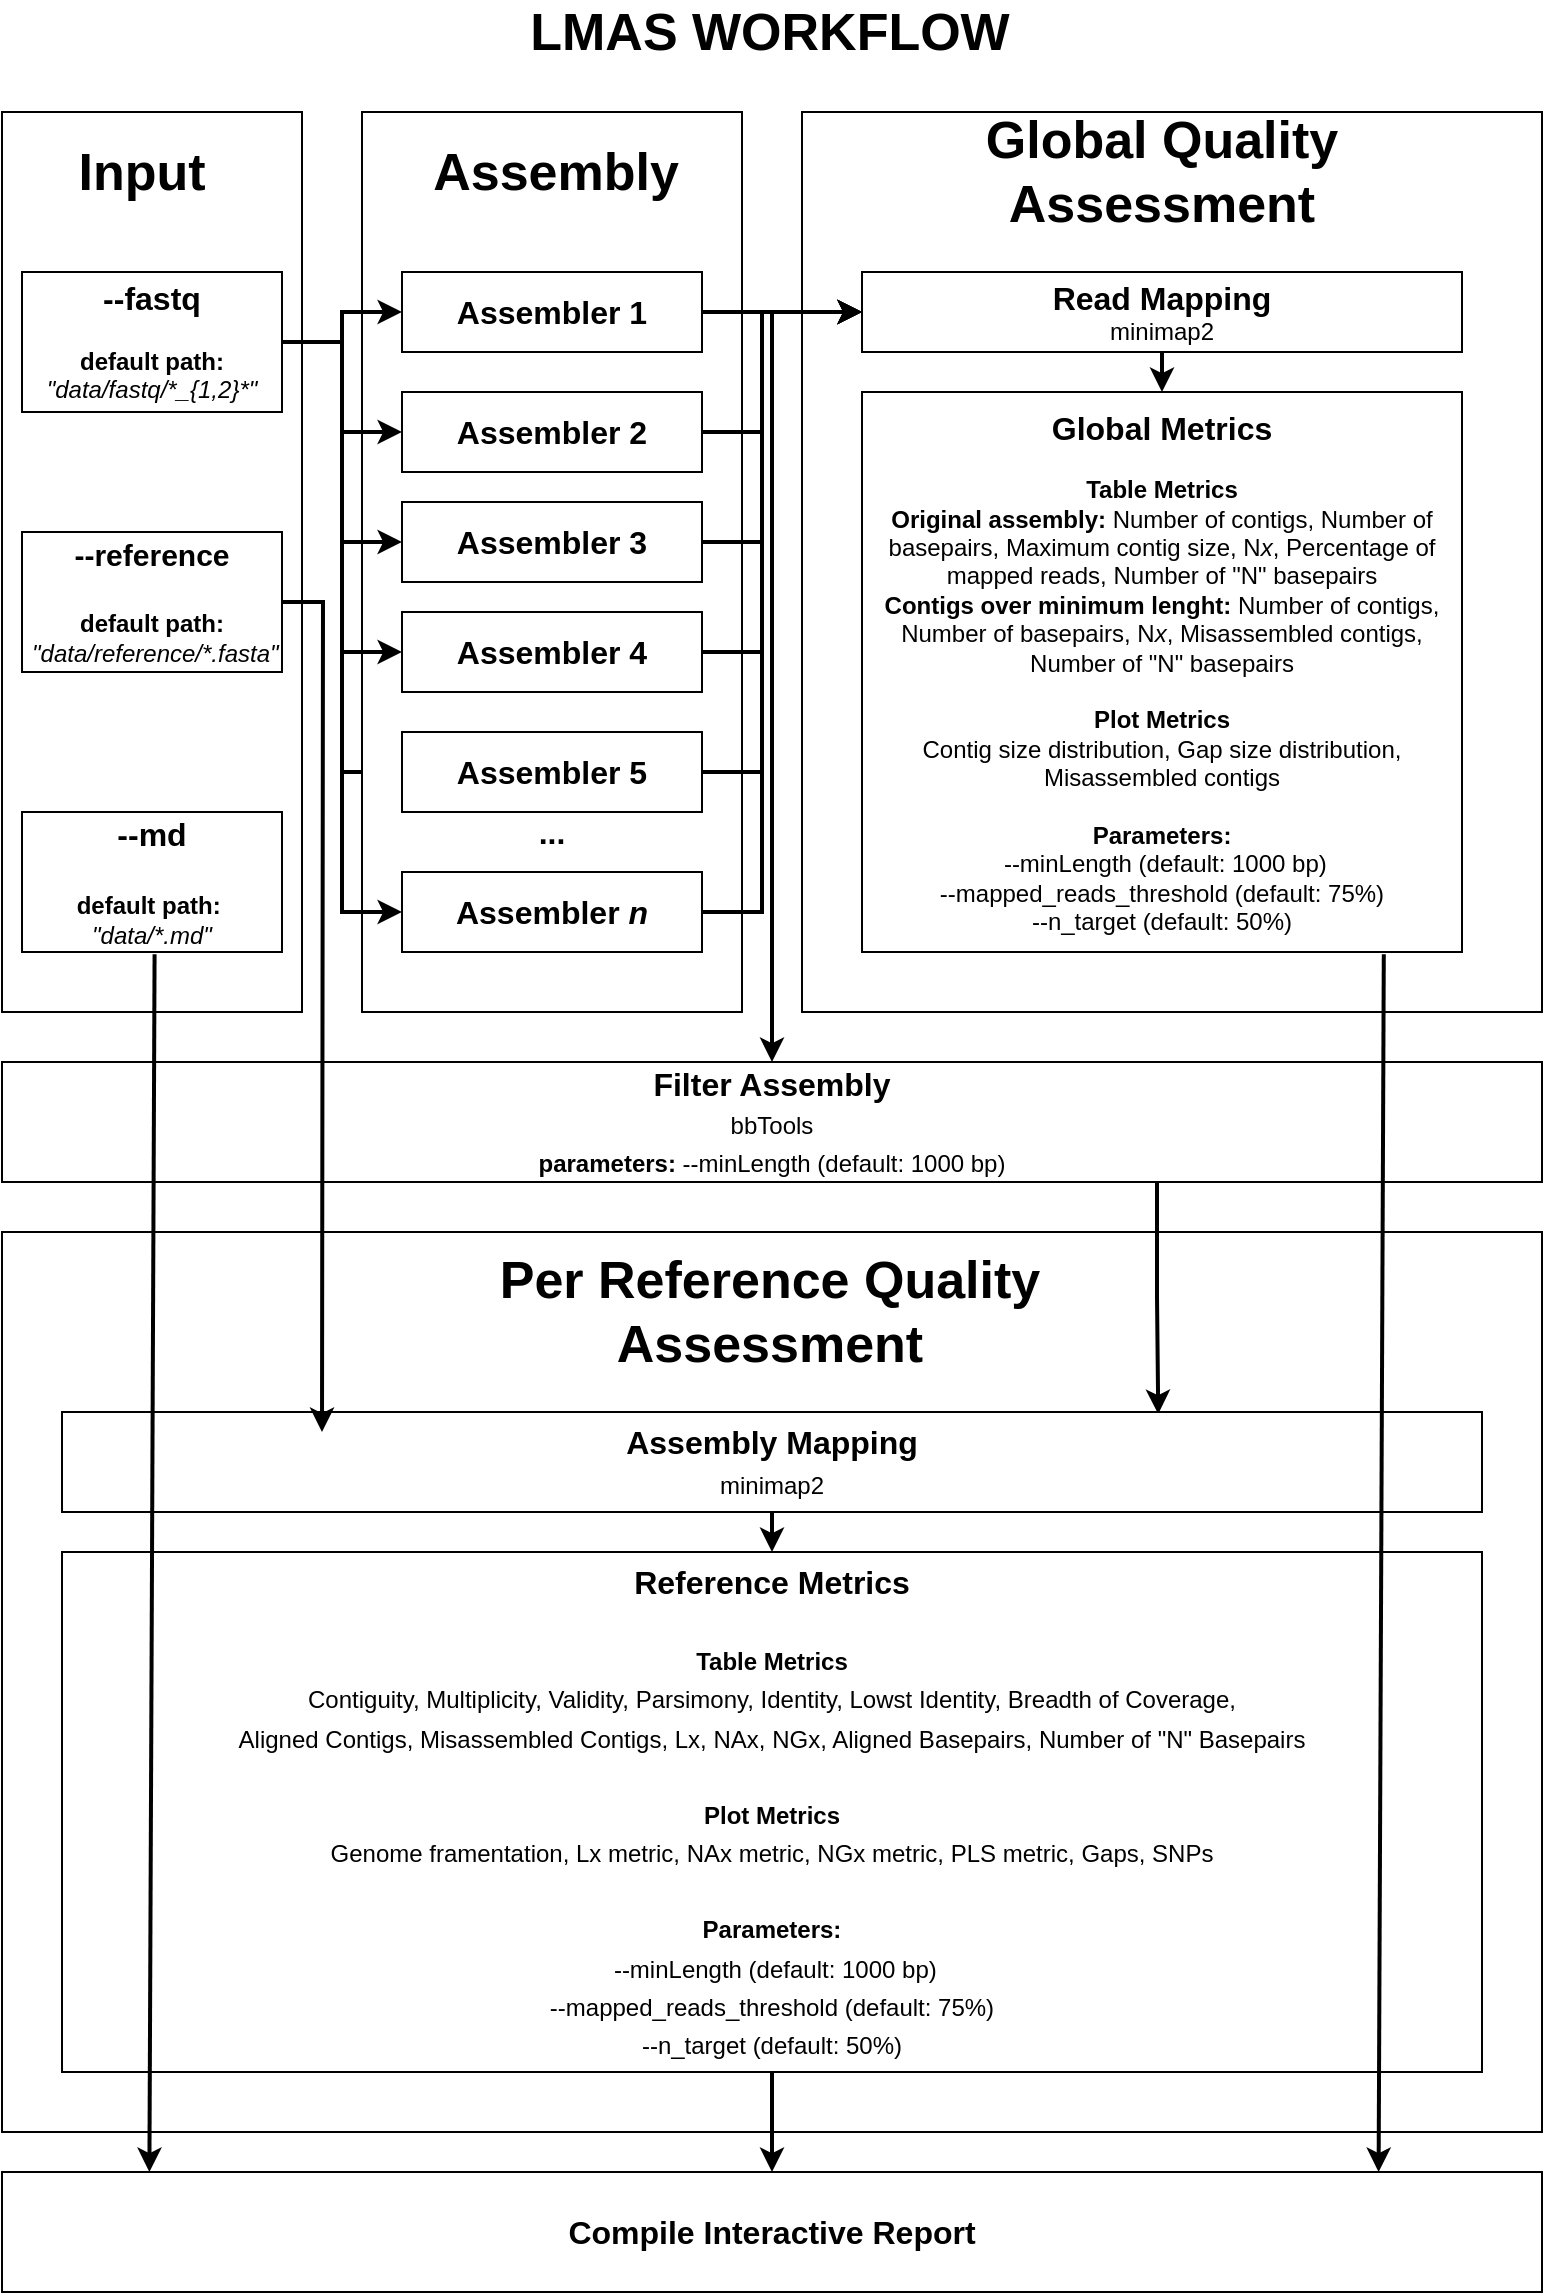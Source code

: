 <mxfile version="14.4.2" type="github">
  <diagram id="fEEfaum9PXZNRL0o0fKY" name="Page-1">
    <mxGraphModel dx="1422" dy="765" grid="1" gridSize="10" guides="1" tooltips="1" connect="1" arrows="1" fold="1" page="1" pageScale="1" pageWidth="827" pageHeight="1169" math="0" shadow="0">
      <root>
        <mxCell id="0" />
        <mxCell id="1" parent="0" />
        <mxCell id="ky9Ek_mbaUJdLb6QoavA-50" value="" style="rounded=0;whiteSpace=wrap;html=1;fontSize=16;" vertex="1" parent="1">
          <mxGeometry x="30" y="640" width="770" height="450" as="geometry" />
        </mxCell>
        <mxCell id="ky9Ek_mbaUJdLb6QoavA-1" value="LMAS WORKFLOW" style="text;html=1;strokeColor=none;fillColor=none;align=center;verticalAlign=middle;whiteSpace=wrap;rounded=0;fontSize=26;fontStyle=1" vertex="1" parent="1">
          <mxGeometry x="274" y="30" width="280" height="20" as="geometry" />
        </mxCell>
        <mxCell id="ky9Ek_mbaUJdLb6QoavA-2" value="" style="rounded=0;whiteSpace=wrap;html=1;" vertex="1" parent="1">
          <mxGeometry x="30" y="80" width="150" height="450" as="geometry" />
        </mxCell>
        <mxCell id="ky9Ek_mbaUJdLb6QoavA-4" value="&lt;b&gt;&lt;font style=&quot;font-size: 26px&quot;&gt;Input&lt;/font&gt;&lt;/b&gt;" style="text;html=1;strokeColor=none;fillColor=none;align=center;verticalAlign=middle;whiteSpace=wrap;rounded=0;" vertex="1" parent="1">
          <mxGeometry x="80" y="100" width="40" height="20" as="geometry" />
        </mxCell>
        <mxCell id="ky9Ek_mbaUJdLb6QoavA-56" style="edgeStyle=orthogonalEdgeStyle;rounded=0;orthogonalLoop=1;jettySize=auto;html=1;exitX=1;exitY=0.5;exitDx=0;exitDy=0;entryX=0;entryY=0.5;entryDx=0;entryDy=0;strokeWidth=2;fontSize=16;" edge="1" parent="1" source="ky9Ek_mbaUJdLb6QoavA-5" target="ky9Ek_mbaUJdLb6QoavA-48">
          <mxGeometry relative="1" as="geometry" />
        </mxCell>
        <mxCell id="ky9Ek_mbaUJdLb6QoavA-5" value="&lt;b style=&quot;font-size: 16px&quot;&gt;--fastq&lt;br&gt;&lt;/b&gt;&lt;br&gt;&lt;b&gt;default path: &lt;/b&gt;&lt;i&gt;&quot;data/fastq/*_{1,2}*&quot;&lt;/i&gt;" style="rounded=0;whiteSpace=wrap;html=1;verticalAlign=middle;" vertex="1" parent="1">
          <mxGeometry x="40" y="160" width="130" height="70" as="geometry" />
        </mxCell>
        <mxCell id="ky9Ek_mbaUJdLb6QoavA-6" value="&lt;b style=&quot;font-size: 15px&quot;&gt;--reference&lt;br&gt;&lt;br&gt;&lt;/b&gt;&lt;b&gt;default path:&lt;/b&gt;&lt;br&gt;&lt;b&gt;&amp;nbsp;&lt;/b&gt;&lt;i&gt;&quot;data/reference/*.fasta&quot;&lt;/i&gt;&lt;b&gt;&lt;br&gt;&lt;/b&gt;" style="rounded=0;whiteSpace=wrap;html=1;" vertex="1" parent="1">
          <mxGeometry x="40" y="290" width="130" height="70" as="geometry" />
        </mxCell>
        <mxCell id="ky9Ek_mbaUJdLb6QoavA-7" value="&lt;b style=&quot;font-size: 16px&quot;&gt;--md&lt;br&gt;&lt;br&gt;&lt;/b&gt;&lt;b&gt;default path:&amp;nbsp;&lt;br&gt;&lt;/b&gt;&lt;i&gt;&quot;data/*.md&quot;&lt;/i&gt;&lt;b&gt;&lt;br&gt;&lt;/b&gt;" style="rounded=0;whiteSpace=wrap;html=1;" vertex="1" parent="1">
          <mxGeometry x="40" y="430" width="130" height="70" as="geometry" />
        </mxCell>
        <mxCell id="ky9Ek_mbaUJdLb6QoavA-8" value="" style="rounded=0;whiteSpace=wrap;html=1;" vertex="1" parent="1">
          <mxGeometry x="210" y="80" width="190" height="450" as="geometry" />
        </mxCell>
        <mxCell id="ky9Ek_mbaUJdLb6QoavA-9" value="&lt;b&gt;&lt;font style=&quot;font-size: 26px&quot;&gt;Assembly&lt;/font&gt;&lt;/b&gt;" style="text;html=1;strokeColor=none;fillColor=none;align=center;verticalAlign=middle;whiteSpace=wrap;rounded=0;" vertex="1" parent="1">
          <mxGeometry x="232" y="100" width="150" height="20" as="geometry" />
        </mxCell>
        <mxCell id="ky9Ek_mbaUJdLb6QoavA-38" style="edgeStyle=orthogonalEdgeStyle;rounded=0;orthogonalLoop=1;jettySize=auto;html=1;exitX=1;exitY=0.5;exitDx=0;exitDy=0;fontSize=16;strokeWidth=2;" edge="1" parent="1" source="ky9Ek_mbaUJdLb6QoavA-10" target="ky9Ek_mbaUJdLb6QoavA-37">
          <mxGeometry relative="1" as="geometry" />
        </mxCell>
        <mxCell id="ky9Ek_mbaUJdLb6QoavA-10" value="&lt;font style=&quot;font-size: 16px&quot;&gt;&lt;b&gt;Assembler 1&lt;/b&gt;&lt;/font&gt;" style="rounded=0;whiteSpace=wrap;html=1;" vertex="1" parent="1">
          <mxGeometry x="230" y="160" width="150" height="40" as="geometry" />
        </mxCell>
        <mxCell id="ky9Ek_mbaUJdLb6QoavA-12" value="&lt;font style=&quot;font-size: 16px&quot;&gt;&lt;b&gt;Assembler 2&lt;/b&gt;&lt;/font&gt;" style="rounded=0;whiteSpace=wrap;html=1;" vertex="1" parent="1">
          <mxGeometry x="230" y="220" width="150" height="40" as="geometry" />
        </mxCell>
        <mxCell id="ky9Ek_mbaUJdLb6QoavA-59" style="edgeStyle=orthogonalEdgeStyle;rounded=0;orthogonalLoop=1;jettySize=auto;html=1;exitX=1;exitY=0.5;exitDx=0;exitDy=0;entryX=0;entryY=0.5;entryDx=0;entryDy=0;strokeWidth=2;fontSize=16;" edge="1" parent="1" source="ky9Ek_mbaUJdLb6QoavA-13" target="ky9Ek_mbaUJdLb6QoavA-22">
          <mxGeometry relative="1" as="geometry">
            <Array as="points">
              <mxPoint x="410" y="295" />
              <mxPoint x="410" y="180" />
            </Array>
          </mxGeometry>
        </mxCell>
        <mxCell id="ky9Ek_mbaUJdLb6QoavA-13" value="&lt;font style=&quot;font-size: 16px&quot;&gt;&lt;b&gt;Assembler 3&lt;/b&gt;&lt;/font&gt;" style="rounded=0;whiteSpace=wrap;html=1;" vertex="1" parent="1">
          <mxGeometry x="230" y="275" width="150" height="40" as="geometry" />
        </mxCell>
        <mxCell id="ky9Ek_mbaUJdLb6QoavA-67" style="edgeStyle=orthogonalEdgeStyle;rounded=0;orthogonalLoop=1;jettySize=auto;html=1;exitX=1;exitY=0.5;exitDx=0;exitDy=0;entryX=0;entryY=0.5;entryDx=0;entryDy=0;strokeWidth=2;fontSize=16;" edge="1" parent="1" source="ky9Ek_mbaUJdLb6QoavA-15" target="ky9Ek_mbaUJdLb6QoavA-22">
          <mxGeometry relative="1" as="geometry">
            <Array as="points">
              <mxPoint x="410" y="480" />
              <mxPoint x="410" y="180" />
            </Array>
          </mxGeometry>
        </mxCell>
        <mxCell id="ky9Ek_mbaUJdLb6QoavA-15" value="&lt;font style=&quot;font-size: 16px&quot;&gt;&lt;b&gt;Assembler &lt;i&gt;n&lt;/i&gt;&lt;/b&gt;&lt;/font&gt;" style="rounded=0;whiteSpace=wrap;html=1;" vertex="1" parent="1">
          <mxGeometry x="230" y="460" width="150" height="40" as="geometry" />
        </mxCell>
        <mxCell id="ky9Ek_mbaUJdLb6QoavA-17" value="..." style="text;html=1;strokeColor=none;fillColor=none;align=center;verticalAlign=middle;whiteSpace=wrap;rounded=0;fontSize=16;fontStyle=1" vertex="1" parent="1">
          <mxGeometry x="285" y="430" width="40" height="20" as="geometry" />
        </mxCell>
        <mxCell id="ky9Ek_mbaUJdLb6QoavA-20" value="" style="rounded=0;whiteSpace=wrap;html=1;fontSize=16;" vertex="1" parent="1">
          <mxGeometry x="430" y="80" width="370" height="450" as="geometry" />
        </mxCell>
        <mxCell id="ky9Ek_mbaUJdLb6QoavA-21" value="&lt;b&gt;&lt;font style=&quot;font-size: 26px&quot;&gt;Global Quality Assessment&lt;/font&gt;&lt;/b&gt;" style="text;html=1;strokeColor=none;fillColor=none;align=center;verticalAlign=middle;whiteSpace=wrap;rounded=0;" vertex="1" parent="1">
          <mxGeometry x="470" y="100" width="280" height="20" as="geometry" />
        </mxCell>
        <mxCell id="ky9Ek_mbaUJdLb6QoavA-36" style="edgeStyle=orthogonalEdgeStyle;rounded=0;orthogonalLoop=1;jettySize=auto;html=1;exitX=0.5;exitY=1;exitDx=0;exitDy=0;entryX=0.5;entryY=0;entryDx=0;entryDy=0;fontSize=16;strokeWidth=2;" edge="1" parent="1" source="ky9Ek_mbaUJdLb6QoavA-22" target="ky9Ek_mbaUJdLb6QoavA-35">
          <mxGeometry relative="1" as="geometry" />
        </mxCell>
        <mxCell id="ky9Ek_mbaUJdLb6QoavA-22" value="&lt;font style=&quot;font-size: 16px&quot;&gt;&lt;b&gt;Read Mapping&lt;br&gt;&lt;/b&gt;&lt;/font&gt;&lt;font style=&quot;font-size: 12px&quot;&gt;minimap2&lt;br&gt;&lt;/font&gt;" style="rounded=0;whiteSpace=wrap;html=1;" vertex="1" parent="1">
          <mxGeometry x="460" y="160" width="300" height="40" as="geometry" />
        </mxCell>
        <mxCell id="ky9Ek_mbaUJdLb6QoavA-23" style="edgeStyle=orthogonalEdgeStyle;rounded=0;orthogonalLoop=1;jettySize=auto;html=1;exitX=1;exitY=0.5;exitDx=0;exitDy=0;entryX=0;entryY=0.5;entryDx=0;entryDy=0;fontSize=16;strokeWidth=2;" edge="1" parent="1" source="ky9Ek_mbaUJdLb6QoavA-5" target="ky9Ek_mbaUJdLb6QoavA-10">
          <mxGeometry relative="1" as="geometry">
            <Array as="points">
              <mxPoint x="200" y="195" />
              <mxPoint x="200" y="180" />
            </Array>
          </mxGeometry>
        </mxCell>
        <mxCell id="ky9Ek_mbaUJdLb6QoavA-25" style="edgeStyle=orthogonalEdgeStyle;rounded=0;orthogonalLoop=1;jettySize=auto;html=1;exitX=1;exitY=0.5;exitDx=0;exitDy=0;fontSize=16;strokeWidth=2;" edge="1" parent="1" source="ky9Ek_mbaUJdLb6QoavA-5" target="ky9Ek_mbaUJdLb6QoavA-12">
          <mxGeometry relative="1" as="geometry">
            <Array as="points">
              <mxPoint x="200" y="195" />
              <mxPoint x="200" y="240" />
            </Array>
          </mxGeometry>
        </mxCell>
        <mxCell id="ky9Ek_mbaUJdLb6QoavA-26" style="edgeStyle=orthogonalEdgeStyle;rounded=0;orthogonalLoop=1;jettySize=auto;html=1;exitX=1;exitY=0.5;exitDx=0;exitDy=0;entryX=0;entryY=0.5;entryDx=0;entryDy=0;fontSize=16;strokeWidth=2;" edge="1" parent="1" source="ky9Ek_mbaUJdLb6QoavA-5" target="ky9Ek_mbaUJdLb6QoavA-13">
          <mxGeometry relative="1" as="geometry">
            <Array as="points">
              <mxPoint x="200" y="195" />
              <mxPoint x="200" y="295" />
            </Array>
          </mxGeometry>
        </mxCell>
        <mxCell id="ky9Ek_mbaUJdLb6QoavA-35" value="&lt;span style=&quot;font-weight: bold ; font-size: 16px&quot;&gt;Global Metrics&lt;br&gt;&lt;/span&gt;&lt;br&gt;&lt;b&gt;Table Metrics&lt;br&gt;&lt;/b&gt;&lt;font style=&quot;font-size: 12px&quot;&gt;&lt;b&gt;Original assembly:&lt;/b&gt; Number of contigs, Number of basepairs, Maximum contig size, N&lt;i&gt;x&lt;/i&gt;, Percentage of mapped reads, Number of &quot;N&quot; basepairs&lt;/font&gt;&lt;br&gt;&lt;font style=&quot;font-size: 12px&quot;&gt;&lt;span style=&quot;font-weight: bold&quot;&gt;Contigs over minimum lenght:&amp;nbsp;&lt;/span&gt;Number of contigs, Number of basepairs, N&lt;i&gt;x&lt;/i&gt;, Misassembled contigs, Number of &quot;N&quot; basepairs&lt;br&gt;&lt;br&gt;&lt;b&gt;Plot Metrics&lt;br&gt;&lt;/b&gt;Contig size distribution, Gap size distribution, Misassembled contigs&lt;br&gt;&lt;/font&gt;&lt;br&gt;&lt;b&gt;Parameters:&lt;br&gt;&lt;/b&gt;&lt;font style=&quot;font-size: 12px&quot;&gt;&amp;nbsp;--minLength (default: 1000 bp)&lt;br&gt;--mapped_reads_threshold (default: 75%)&lt;br&gt;--n_target (default: 50%)&lt;br&gt;&lt;/font&gt;" style="rounded=0;whiteSpace=wrap;html=1;" vertex="1" parent="1">
          <mxGeometry x="460" y="220" width="300" height="280" as="geometry" />
        </mxCell>
        <mxCell id="ky9Ek_mbaUJdLb6QoavA-51" style="edgeStyle=orthogonalEdgeStyle;rounded=0;orthogonalLoop=1;jettySize=auto;html=1;exitX=0.75;exitY=1;exitDx=0;exitDy=0;entryX=0.772;entryY=0.02;entryDx=0;entryDy=0;entryPerimeter=0;fontSize=16;strokeWidth=2;" edge="1" parent="1" source="ky9Ek_mbaUJdLb6QoavA-37" target="ky9Ek_mbaUJdLb6QoavA-42">
          <mxGeometry relative="1" as="geometry" />
        </mxCell>
        <mxCell id="ky9Ek_mbaUJdLb6QoavA-37" value="&lt;b&gt;Filter Assembly&lt;/b&gt;&lt;br&gt;&lt;font style=&quot;font-size: 12px&quot;&gt;bbTools&lt;br&gt;&lt;/font&gt;&lt;b style=&quot;font-size: 12px&quot;&gt;parameters:&amp;nbsp;&lt;/b&gt;&lt;font style=&quot;font-size: 12px&quot;&gt;--minLength (default: 1000 bp)&lt;/font&gt;&lt;b&gt;&lt;br&gt;&lt;/b&gt;" style="rounded=0;whiteSpace=wrap;html=1;fontSize=16;" vertex="1" parent="1">
          <mxGeometry x="30" y="555" width="770" height="60" as="geometry" />
        </mxCell>
        <mxCell id="ky9Ek_mbaUJdLb6QoavA-69" style="edgeStyle=orthogonalEdgeStyle;rounded=0;orthogonalLoop=1;jettySize=auto;html=1;exitX=0.5;exitY=1;exitDx=0;exitDy=0;strokeWidth=2;fontSize=16;" edge="1" parent="1" source="ky9Ek_mbaUJdLb6QoavA-39" target="ky9Ek_mbaUJdLb6QoavA-68">
          <mxGeometry relative="1" as="geometry" />
        </mxCell>
        <mxCell id="ky9Ek_mbaUJdLb6QoavA-39" value="&lt;span style=&quot;font-weight: bold&quot;&gt;Reference Metrics&lt;br&gt;&lt;/span&gt;&lt;br&gt;&lt;font style=&quot;font-size: 12px&quot;&gt;&lt;b&gt;Table Metrics&lt;br&gt;&lt;/b&gt;&lt;/font&gt;&lt;span style=&quot;font-size: 12px&quot;&gt;Contiguity, Multiplicity, Validity, Parsimony, Identity, Lowst Identity, Breadth of Coverage, &lt;br&gt;Aligned Contigs, Misassembled Contigs, Lx, NAx, NGx, Aligned Basepairs, Number of &quot;N&quot; Basepairs&lt;br&gt;&lt;/span&gt;&lt;br&gt;&lt;span style=&quot;font-size: 12px&quot;&gt;&lt;b&gt;Plot Metrics&lt;/b&gt;&lt;br&gt;Genome framentation, Lx metric, NAx metric, NGx metric, PLS metric, Gaps, SNPs&lt;br&gt;&lt;br&gt;&lt;/span&gt;&lt;b style=&quot;font-size: 12px&quot;&gt;Parameters:&lt;br&gt;&lt;/b&gt;&lt;font style=&quot;font-size: 12px&quot;&gt;&amp;nbsp;--minLength (default: 1000 bp)&lt;br&gt;--mapped_reads_threshold (default: 75%)&lt;br&gt;--n_target (default: 50%)&lt;/font&gt;" style="rounded=0;whiteSpace=wrap;html=1;fontSize=16;" vertex="1" parent="1">
          <mxGeometry x="60" y="800" width="710" height="260" as="geometry" />
        </mxCell>
        <mxCell id="ky9Ek_mbaUJdLb6QoavA-46" style="edgeStyle=orthogonalEdgeStyle;rounded=0;orthogonalLoop=1;jettySize=auto;html=1;exitX=0.5;exitY=1;exitDx=0;exitDy=0;entryX=0.5;entryY=0;entryDx=0;entryDy=0;fontSize=16;strokeWidth=2;" edge="1" parent="1" source="ky9Ek_mbaUJdLb6QoavA-42" target="ky9Ek_mbaUJdLb6QoavA-39">
          <mxGeometry relative="1" as="geometry" />
        </mxCell>
        <mxCell id="ky9Ek_mbaUJdLb6QoavA-42" value="&lt;font&gt;&lt;b&gt;Assembly Mapping&lt;br&gt;&lt;/b&gt;&lt;/font&gt;&lt;font style=&quot;font-size: 12px&quot;&gt;minimap2&lt;/font&gt;&lt;b&gt;&lt;br&gt;&lt;/b&gt;" style="rounded=0;whiteSpace=wrap;html=1;fontSize=16;" vertex="1" parent="1">
          <mxGeometry x="60" y="730" width="710" height="50" as="geometry" />
        </mxCell>
        <mxCell id="ky9Ek_mbaUJdLb6QoavA-61" style="edgeStyle=orthogonalEdgeStyle;rounded=0;orthogonalLoop=1;jettySize=auto;html=1;exitX=1;exitY=0.5;exitDx=0;exitDy=0;entryX=0;entryY=0.5;entryDx=0;entryDy=0;strokeWidth=2;fontSize=16;" edge="1" parent="1" source="ky9Ek_mbaUJdLb6QoavA-47" target="ky9Ek_mbaUJdLb6QoavA-22">
          <mxGeometry relative="1" as="geometry">
            <Array as="points">
              <mxPoint x="410" y="350" />
              <mxPoint x="410" y="180" />
            </Array>
          </mxGeometry>
        </mxCell>
        <mxCell id="ky9Ek_mbaUJdLb6QoavA-47" value="&lt;font style=&quot;font-size: 16px&quot;&gt;&lt;b&gt;Assembler 4&lt;/b&gt;&lt;/font&gt;" style="rounded=0;whiteSpace=wrap;html=1;" vertex="1" parent="1">
          <mxGeometry x="230" y="330" width="150" height="40" as="geometry" />
        </mxCell>
        <mxCell id="ky9Ek_mbaUJdLb6QoavA-63" style="edgeStyle=orthogonalEdgeStyle;rounded=0;orthogonalLoop=1;jettySize=auto;html=1;exitX=1;exitY=0.5;exitDx=0;exitDy=0;entryX=0;entryY=0.5;entryDx=0;entryDy=0;strokeWidth=2;fontSize=16;" edge="1" parent="1" source="ky9Ek_mbaUJdLb6QoavA-48" target="ky9Ek_mbaUJdLb6QoavA-22">
          <mxGeometry relative="1" as="geometry">
            <Array as="points">
              <mxPoint x="410" y="410" />
              <mxPoint x="410" y="180" />
            </Array>
          </mxGeometry>
        </mxCell>
        <mxCell id="ky9Ek_mbaUJdLb6QoavA-48" value="&lt;font style=&quot;font-size: 16px&quot;&gt;&lt;b&gt;Assembler 5&lt;/b&gt;&lt;/font&gt;" style="rounded=0;whiteSpace=wrap;html=1;" vertex="1" parent="1">
          <mxGeometry x="230" y="390" width="150" height="40" as="geometry" />
        </mxCell>
        <mxCell id="ky9Ek_mbaUJdLb6QoavA-52" value="&lt;b&gt;&lt;font style=&quot;font-size: 26px&quot;&gt;Per Reference Quality Assessment&lt;/font&gt;&lt;/b&gt;" style="text;html=1;strokeColor=none;fillColor=none;align=center;verticalAlign=middle;whiteSpace=wrap;rounded=0;" vertex="1" parent="1">
          <mxGeometry x="274" y="670" width="280" height="20" as="geometry" />
        </mxCell>
        <mxCell id="ky9Ek_mbaUJdLb6QoavA-53" style="edgeStyle=orthogonalEdgeStyle;rounded=0;orthogonalLoop=1;jettySize=auto;html=1;exitX=1;exitY=0.5;exitDx=0;exitDy=0;fontSize=16;strokeWidth=2;" edge="1" parent="1" source="ky9Ek_mbaUJdLb6QoavA-6">
          <mxGeometry relative="1" as="geometry">
            <mxPoint x="190" y="740" as="targetPoint" />
          </mxGeometry>
        </mxCell>
        <mxCell id="ky9Ek_mbaUJdLb6QoavA-54" style="edgeStyle=orthogonalEdgeStyle;rounded=0;orthogonalLoop=1;jettySize=auto;html=1;exitX=1;exitY=0.5;exitDx=0;exitDy=0;entryX=0;entryY=0.5;entryDx=0;entryDy=0;strokeWidth=2;fontSize=16;" edge="1" parent="1" source="ky9Ek_mbaUJdLb6QoavA-5" target="ky9Ek_mbaUJdLb6QoavA-15">
          <mxGeometry relative="1" as="geometry" />
        </mxCell>
        <mxCell id="ky9Ek_mbaUJdLb6QoavA-55" style="edgeStyle=orthogonalEdgeStyle;rounded=0;orthogonalLoop=1;jettySize=auto;html=1;exitX=1;exitY=0.5;exitDx=0;exitDy=0;entryX=0;entryY=0.5;entryDx=0;entryDy=0;strokeWidth=2;fontSize=16;" edge="1" parent="1" source="ky9Ek_mbaUJdLb6QoavA-5" target="ky9Ek_mbaUJdLb6QoavA-47">
          <mxGeometry relative="1" as="geometry" />
        </mxCell>
        <mxCell id="ky9Ek_mbaUJdLb6QoavA-57" style="edgeStyle=orthogonalEdgeStyle;rounded=0;orthogonalLoop=1;jettySize=auto;html=1;exitX=1;exitY=0.5;exitDx=0;exitDy=0;entryX=0;entryY=0.5;entryDx=0;entryDy=0;strokeWidth=2;fontSize=16;" edge="1" parent="1" source="ky9Ek_mbaUJdLb6QoavA-10" target="ky9Ek_mbaUJdLb6QoavA-22">
          <mxGeometry relative="1" as="geometry" />
        </mxCell>
        <mxCell id="ky9Ek_mbaUJdLb6QoavA-58" style="edgeStyle=orthogonalEdgeStyle;rounded=0;orthogonalLoop=1;jettySize=auto;html=1;exitX=1;exitY=0.5;exitDx=0;exitDy=0;entryX=0;entryY=0.5;entryDx=0;entryDy=0;strokeWidth=2;fontSize=16;" edge="1" parent="1" source="ky9Ek_mbaUJdLb6QoavA-12" target="ky9Ek_mbaUJdLb6QoavA-22">
          <mxGeometry relative="1" as="geometry">
            <Array as="points">
              <mxPoint x="410" y="240" />
              <mxPoint x="410" y="180" />
            </Array>
          </mxGeometry>
        </mxCell>
        <mxCell id="ky9Ek_mbaUJdLb6QoavA-68" value="&lt;b&gt;Compile Interactive Report&lt;br&gt;&lt;/b&gt;" style="rounded=0;whiteSpace=wrap;html=1;fontSize=16;" vertex="1" parent="1">
          <mxGeometry x="30" y="1110" width="770" height="60" as="geometry" />
        </mxCell>
        <mxCell id="ky9Ek_mbaUJdLb6QoavA-70" value="" style="endArrow=classic;html=1;strokeWidth=2;fontSize=16;exitX=0.893;exitY=1.004;exitDx=0;exitDy=0;exitPerimeter=0;entryX=0.903;entryY=0;entryDx=0;entryDy=0;entryPerimeter=0;" edge="1" parent="1">
          <mxGeometry width="50" height="50" relative="1" as="geometry">
            <mxPoint x="720.9" y="501.12" as="sourcePoint" />
            <mxPoint x="718.31" y="1110" as="targetPoint" />
          </mxGeometry>
        </mxCell>
        <mxCell id="ky9Ek_mbaUJdLb6QoavA-71" value="" style="endArrow=classic;html=1;strokeWidth=2;fontSize=16;exitX=0.893;exitY=1.004;exitDx=0;exitDy=0;exitPerimeter=0;entryX=0.903;entryY=0;entryDx=0;entryDy=0;entryPerimeter=0;" edge="1" parent="1">
          <mxGeometry width="50" height="50" relative="1" as="geometry">
            <mxPoint x="106.29" y="501.12" as="sourcePoint" />
            <mxPoint x="103.7" y="1110" as="targetPoint" />
          </mxGeometry>
        </mxCell>
      </root>
    </mxGraphModel>
  </diagram>
</mxfile>
